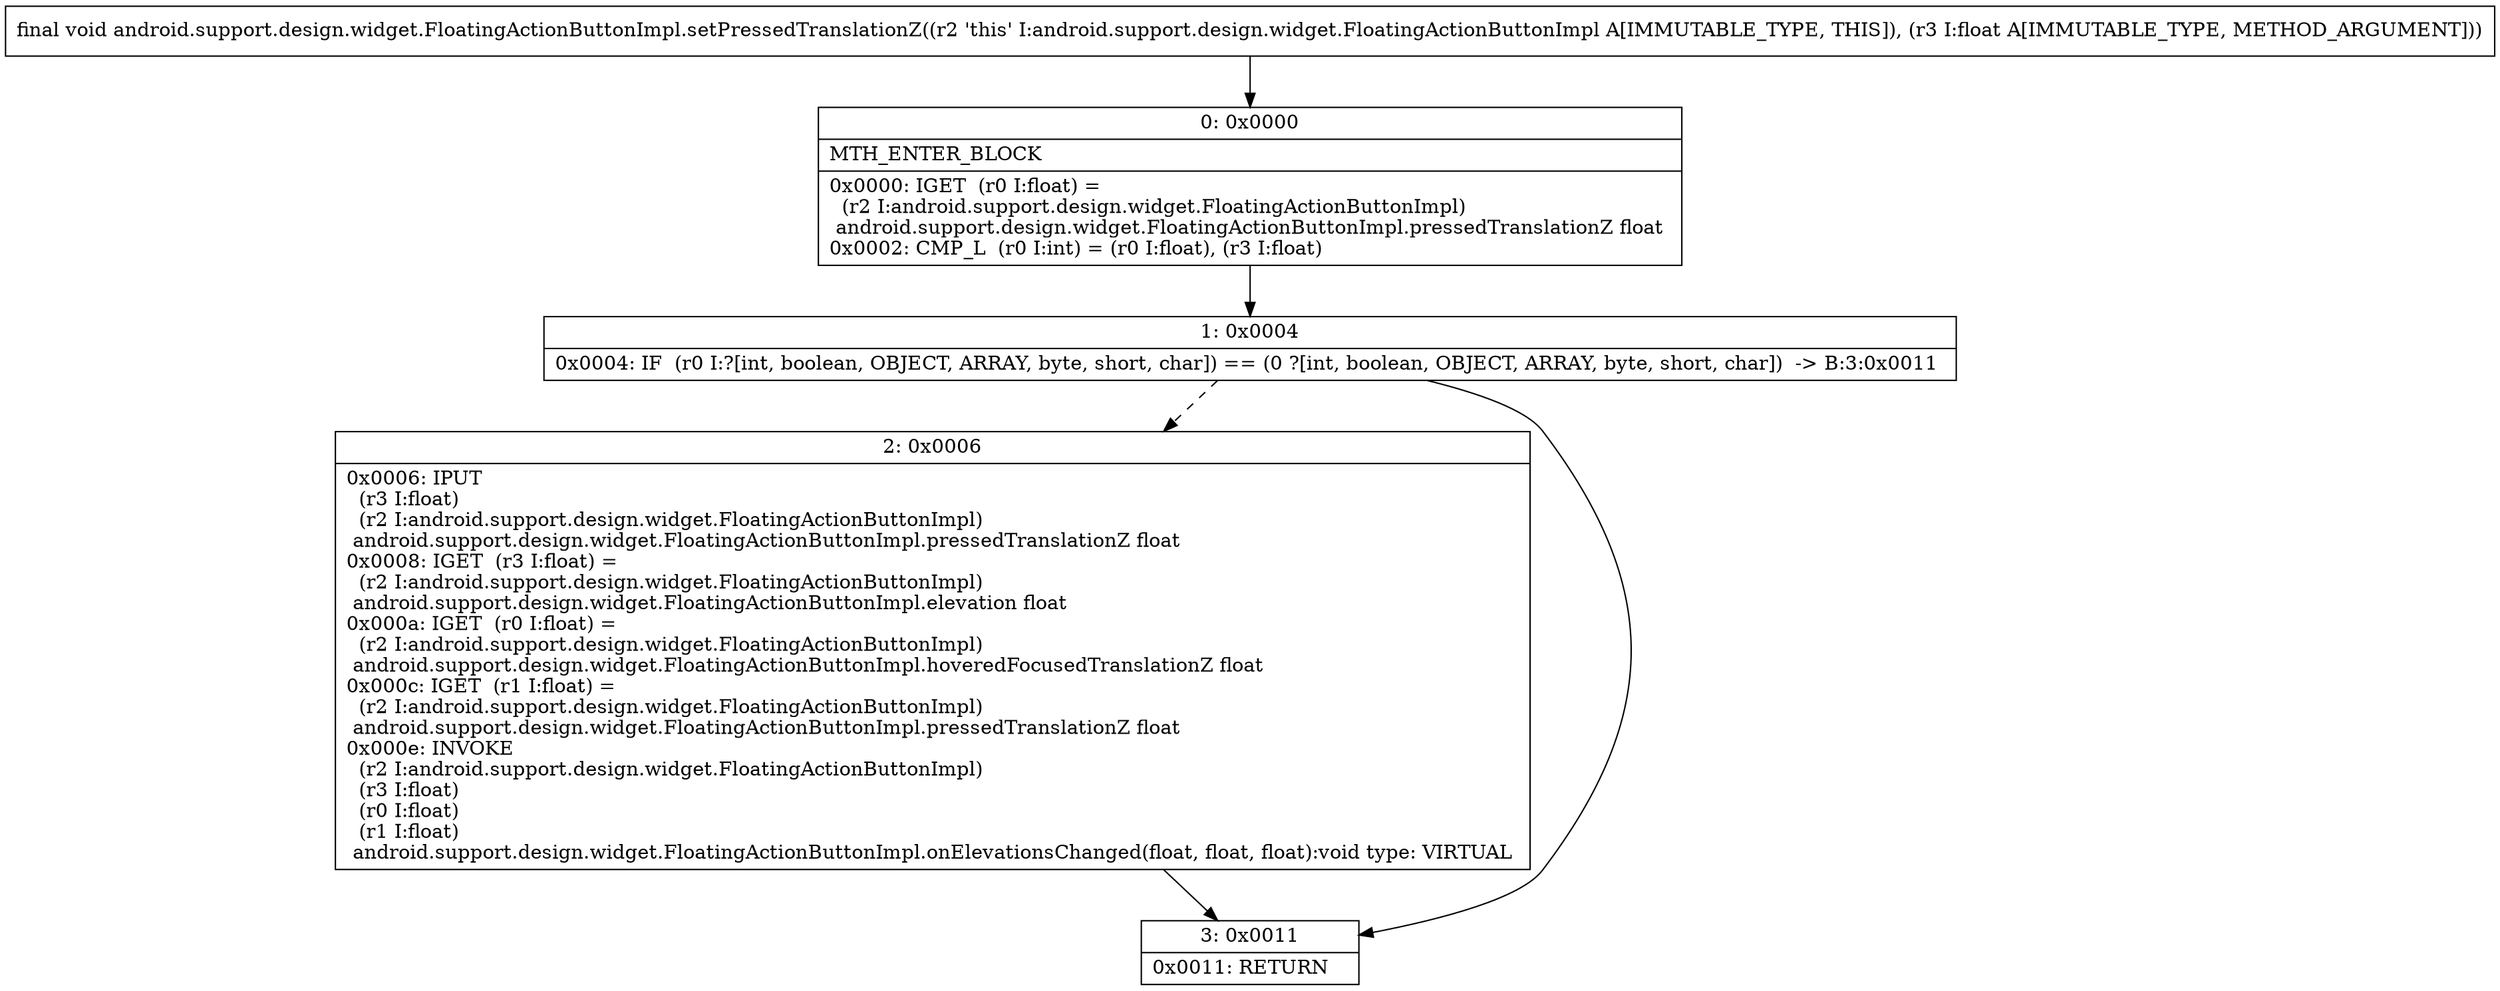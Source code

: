 digraph "CFG forandroid.support.design.widget.FloatingActionButtonImpl.setPressedTranslationZ(F)V" {
Node_0 [shape=record,label="{0\:\ 0x0000|MTH_ENTER_BLOCK\l|0x0000: IGET  (r0 I:float) = \l  (r2 I:android.support.design.widget.FloatingActionButtonImpl)\l android.support.design.widget.FloatingActionButtonImpl.pressedTranslationZ float \l0x0002: CMP_L  (r0 I:int) = (r0 I:float), (r3 I:float) \l}"];
Node_1 [shape=record,label="{1\:\ 0x0004|0x0004: IF  (r0 I:?[int, boolean, OBJECT, ARRAY, byte, short, char]) == (0 ?[int, boolean, OBJECT, ARRAY, byte, short, char])  \-\> B:3:0x0011 \l}"];
Node_2 [shape=record,label="{2\:\ 0x0006|0x0006: IPUT  \l  (r3 I:float)\l  (r2 I:android.support.design.widget.FloatingActionButtonImpl)\l android.support.design.widget.FloatingActionButtonImpl.pressedTranslationZ float \l0x0008: IGET  (r3 I:float) = \l  (r2 I:android.support.design.widget.FloatingActionButtonImpl)\l android.support.design.widget.FloatingActionButtonImpl.elevation float \l0x000a: IGET  (r0 I:float) = \l  (r2 I:android.support.design.widget.FloatingActionButtonImpl)\l android.support.design.widget.FloatingActionButtonImpl.hoveredFocusedTranslationZ float \l0x000c: IGET  (r1 I:float) = \l  (r2 I:android.support.design.widget.FloatingActionButtonImpl)\l android.support.design.widget.FloatingActionButtonImpl.pressedTranslationZ float \l0x000e: INVOKE  \l  (r2 I:android.support.design.widget.FloatingActionButtonImpl)\l  (r3 I:float)\l  (r0 I:float)\l  (r1 I:float)\l android.support.design.widget.FloatingActionButtonImpl.onElevationsChanged(float, float, float):void type: VIRTUAL \l}"];
Node_3 [shape=record,label="{3\:\ 0x0011|0x0011: RETURN   \l}"];
MethodNode[shape=record,label="{final void android.support.design.widget.FloatingActionButtonImpl.setPressedTranslationZ((r2 'this' I:android.support.design.widget.FloatingActionButtonImpl A[IMMUTABLE_TYPE, THIS]), (r3 I:float A[IMMUTABLE_TYPE, METHOD_ARGUMENT])) }"];
MethodNode -> Node_0;
Node_0 -> Node_1;
Node_1 -> Node_2[style=dashed];
Node_1 -> Node_3;
Node_2 -> Node_3;
}

